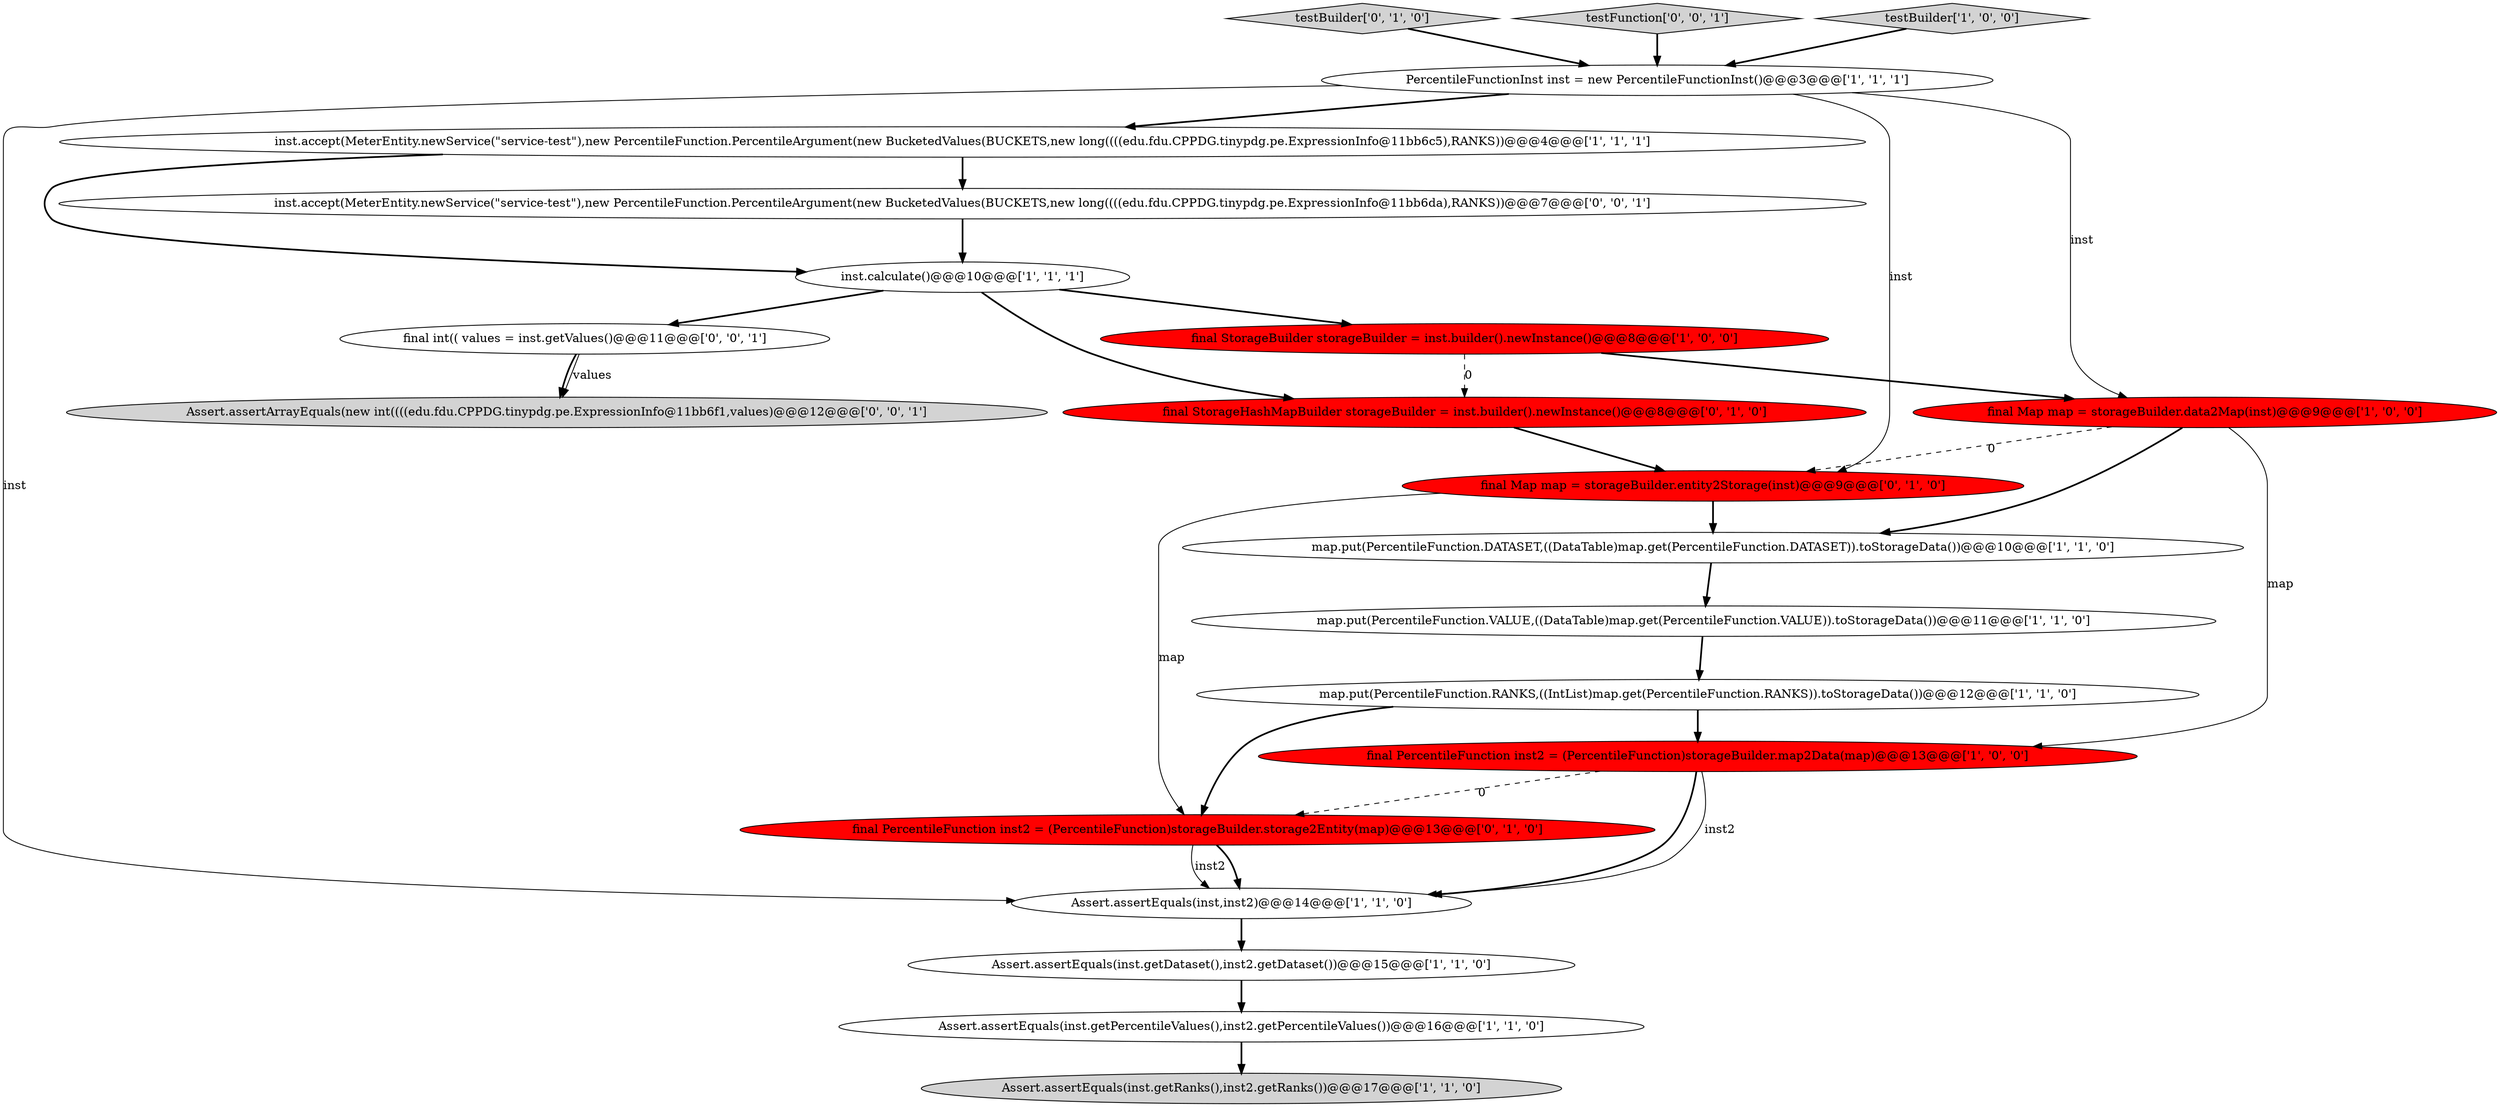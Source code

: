 digraph {
16 [style = filled, label = "final StorageHashMapBuilder storageBuilder = inst.builder().newInstance()@@@8@@@['0', '1', '0']", fillcolor = red, shape = ellipse image = "AAA1AAABBB2BBB"];
18 [style = filled, label = "Assert.assertArrayEquals(new int((((edu.fdu.CPPDG.tinypdg.pe.ExpressionInfo@11bb6f1,values)@@@12@@@['0', '0', '1']", fillcolor = lightgray, shape = ellipse image = "AAA0AAABBB3BBB"];
15 [style = filled, label = "final PercentileFunction inst2 = (PercentileFunction)storageBuilder.storage2Entity(map)@@@13@@@['0', '1', '0']", fillcolor = red, shape = ellipse image = "AAA1AAABBB2BBB"];
14 [style = filled, label = "testBuilder['0', '1', '0']", fillcolor = lightgray, shape = diamond image = "AAA0AAABBB2BBB"];
17 [style = filled, label = "final Map map = storageBuilder.entity2Storage(inst)@@@9@@@['0', '1', '0']", fillcolor = red, shape = ellipse image = "AAA1AAABBB2BBB"];
6 [style = filled, label = "Assert.assertEquals(inst.getPercentileValues(),inst2.getPercentileValues())@@@16@@@['1', '1', '0']", fillcolor = white, shape = ellipse image = "AAA0AAABBB1BBB"];
12 [style = filled, label = "final StorageBuilder storageBuilder = inst.builder().newInstance()@@@8@@@['1', '0', '0']", fillcolor = red, shape = ellipse image = "AAA1AAABBB1BBB"];
3 [style = filled, label = "Assert.assertEquals(inst,inst2)@@@14@@@['1', '1', '0']", fillcolor = white, shape = ellipse image = "AAA0AAABBB1BBB"];
20 [style = filled, label = "testFunction['0', '0', '1']", fillcolor = lightgray, shape = diamond image = "AAA0AAABBB3BBB"];
0 [style = filled, label = "final PercentileFunction inst2 = (PercentileFunction)storageBuilder.map2Data(map)@@@13@@@['1', '0', '0']", fillcolor = red, shape = ellipse image = "AAA1AAABBB1BBB"];
2 [style = filled, label = "map.put(PercentileFunction.RANKS,((IntList)map.get(PercentileFunction.RANKS)).toStorageData())@@@12@@@['1', '1', '0']", fillcolor = white, shape = ellipse image = "AAA0AAABBB1BBB"];
10 [style = filled, label = "inst.calculate()@@@10@@@['1', '1', '1']", fillcolor = white, shape = ellipse image = "AAA0AAABBB1BBB"];
9 [style = filled, label = "Assert.assertEquals(inst.getRanks(),inst2.getRanks())@@@17@@@['1', '1', '0']", fillcolor = lightgray, shape = ellipse image = "AAA0AAABBB1BBB"];
5 [style = filled, label = "Assert.assertEquals(inst.getDataset(),inst2.getDataset())@@@15@@@['1', '1', '0']", fillcolor = white, shape = ellipse image = "AAA0AAABBB1BBB"];
13 [style = filled, label = "final Map map = storageBuilder.data2Map(inst)@@@9@@@['1', '0', '0']", fillcolor = red, shape = ellipse image = "AAA1AAABBB1BBB"];
7 [style = filled, label = "map.put(PercentileFunction.DATASET,((DataTable)map.get(PercentileFunction.DATASET)).toStorageData())@@@10@@@['1', '1', '0']", fillcolor = white, shape = ellipse image = "AAA0AAABBB1BBB"];
4 [style = filled, label = "PercentileFunctionInst inst = new PercentileFunctionInst()@@@3@@@['1', '1', '1']", fillcolor = white, shape = ellipse image = "AAA0AAABBB1BBB"];
1 [style = filled, label = "inst.accept(MeterEntity.newService(\"service-test\"),new PercentileFunction.PercentileArgument(new BucketedValues(BUCKETS,new long((((edu.fdu.CPPDG.tinypdg.pe.ExpressionInfo@11bb6c5),RANKS))@@@4@@@['1', '1', '1']", fillcolor = white, shape = ellipse image = "AAA0AAABBB1BBB"];
19 [style = filled, label = "final int(( values = inst.getValues()@@@11@@@['0', '0', '1']", fillcolor = white, shape = ellipse image = "AAA0AAABBB3BBB"];
21 [style = filled, label = "inst.accept(MeterEntity.newService(\"service-test\"),new PercentileFunction.PercentileArgument(new BucketedValues(BUCKETS,new long((((edu.fdu.CPPDG.tinypdg.pe.ExpressionInfo@11bb6da),RANKS))@@@7@@@['0', '0', '1']", fillcolor = white, shape = ellipse image = "AAA0AAABBB3BBB"];
11 [style = filled, label = "map.put(PercentileFunction.VALUE,((DataTable)map.get(PercentileFunction.VALUE)).toStorageData())@@@11@@@['1', '1', '0']", fillcolor = white, shape = ellipse image = "AAA0AAABBB1BBB"];
8 [style = filled, label = "testBuilder['1', '0', '0']", fillcolor = lightgray, shape = diamond image = "AAA0AAABBB1BBB"];
0->3 [style = bold, label=""];
4->17 [style = solid, label="inst"];
21->10 [style = bold, label=""];
19->18 [style = bold, label=""];
7->11 [style = bold, label=""];
12->16 [style = dashed, label="0"];
10->19 [style = bold, label=""];
13->0 [style = solid, label="map"];
13->17 [style = dashed, label="0"];
0->15 [style = dashed, label="0"];
4->13 [style = solid, label="inst"];
16->17 [style = bold, label=""];
19->18 [style = solid, label="values"];
15->3 [style = bold, label=""];
11->2 [style = bold, label=""];
20->4 [style = bold, label=""];
17->7 [style = bold, label=""];
12->13 [style = bold, label=""];
0->3 [style = solid, label="inst2"];
3->5 [style = bold, label=""];
2->0 [style = bold, label=""];
5->6 [style = bold, label=""];
10->16 [style = bold, label=""];
10->12 [style = bold, label=""];
13->7 [style = bold, label=""];
1->21 [style = bold, label=""];
4->3 [style = solid, label="inst"];
2->15 [style = bold, label=""];
4->1 [style = bold, label=""];
15->3 [style = solid, label="inst2"];
8->4 [style = bold, label=""];
6->9 [style = bold, label=""];
1->10 [style = bold, label=""];
17->15 [style = solid, label="map"];
14->4 [style = bold, label=""];
}
